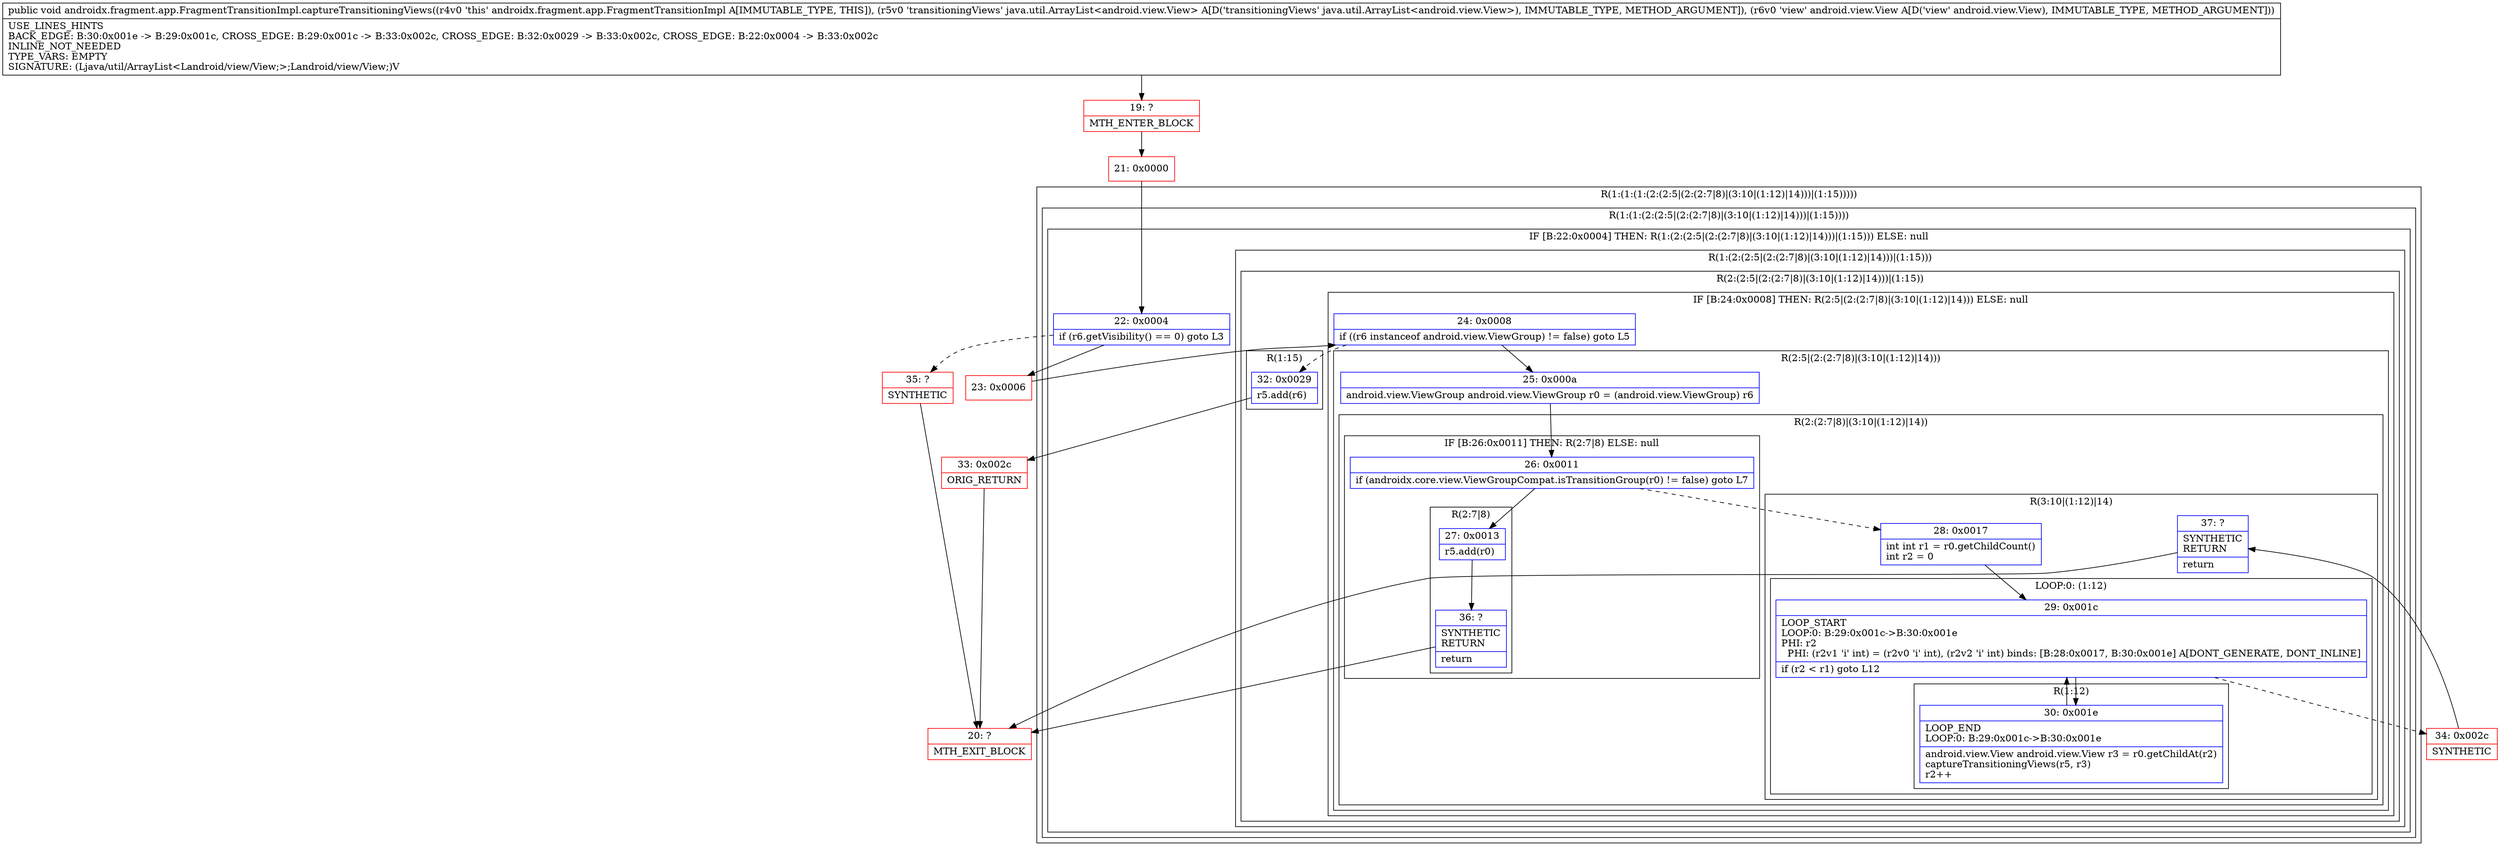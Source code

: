 digraph "CFG forandroidx.fragment.app.FragmentTransitionImpl.captureTransitioningViews(Ljava\/util\/ArrayList;Landroid\/view\/View;)V" {
subgraph cluster_Region_494500961 {
label = "R(1:(1:(1:(2:(2:5|(2:(2:7|8)|(3:10|(1:12)|14)))|(1:15)))))";
node [shape=record,color=blue];
subgraph cluster_Region_1862428387 {
label = "R(1:(1:(2:(2:5|(2:(2:7|8)|(3:10|(1:12)|14)))|(1:15))))";
node [shape=record,color=blue];
subgraph cluster_IfRegion_1675839610 {
label = "IF [B:22:0x0004] THEN: R(1:(2:(2:5|(2:(2:7|8)|(3:10|(1:12)|14)))|(1:15))) ELSE: null";
node [shape=record,color=blue];
Node_22 [shape=record,label="{22\:\ 0x0004|if (r6.getVisibility() == 0) goto L3\l}"];
subgraph cluster_Region_515371162 {
label = "R(1:(2:(2:5|(2:(2:7|8)|(3:10|(1:12)|14)))|(1:15)))";
node [shape=record,color=blue];
subgraph cluster_Region_1216023897 {
label = "R(2:(2:5|(2:(2:7|8)|(3:10|(1:12)|14)))|(1:15))";
node [shape=record,color=blue];
subgraph cluster_IfRegion_884105163 {
label = "IF [B:24:0x0008] THEN: R(2:5|(2:(2:7|8)|(3:10|(1:12)|14))) ELSE: null";
node [shape=record,color=blue];
Node_24 [shape=record,label="{24\:\ 0x0008|if ((r6 instanceof android.view.ViewGroup) != false) goto L5\l}"];
subgraph cluster_Region_2090955376 {
label = "R(2:5|(2:(2:7|8)|(3:10|(1:12)|14)))";
node [shape=record,color=blue];
Node_25 [shape=record,label="{25\:\ 0x000a|android.view.ViewGroup android.view.ViewGroup r0 = (android.view.ViewGroup) r6\l}"];
subgraph cluster_Region_1298883007 {
label = "R(2:(2:7|8)|(3:10|(1:12)|14))";
node [shape=record,color=blue];
subgraph cluster_IfRegion_2058910122 {
label = "IF [B:26:0x0011] THEN: R(2:7|8) ELSE: null";
node [shape=record,color=blue];
Node_26 [shape=record,label="{26\:\ 0x0011|if (androidx.core.view.ViewGroupCompat.isTransitionGroup(r0) != false) goto L7\l}"];
subgraph cluster_Region_1063790717 {
label = "R(2:7|8)";
node [shape=record,color=blue];
Node_27 [shape=record,label="{27\:\ 0x0013|r5.add(r0)\l}"];
Node_36 [shape=record,label="{36\:\ ?|SYNTHETIC\lRETURN\l|return\l}"];
}
}
subgraph cluster_Region_992789617 {
label = "R(3:10|(1:12)|14)";
node [shape=record,color=blue];
Node_28 [shape=record,label="{28\:\ 0x0017|int int r1 = r0.getChildCount()\lint r2 = 0\l}"];
subgraph cluster_LoopRegion_1973769880 {
label = "LOOP:0: (1:12)";
node [shape=record,color=blue];
Node_29 [shape=record,label="{29\:\ 0x001c|LOOP_START\lLOOP:0: B:29:0x001c\-\>B:30:0x001e\lPHI: r2 \l  PHI: (r2v1 'i' int) = (r2v0 'i' int), (r2v2 'i' int) binds: [B:28:0x0017, B:30:0x001e] A[DONT_GENERATE, DONT_INLINE]\l|if (r2 \< r1) goto L12\l}"];
subgraph cluster_Region_1281954710 {
label = "R(1:12)";
node [shape=record,color=blue];
Node_30 [shape=record,label="{30\:\ 0x001e|LOOP_END\lLOOP:0: B:29:0x001c\-\>B:30:0x001e\l|android.view.View android.view.View r3 = r0.getChildAt(r2)\lcaptureTransitioningViews(r5, r3)\lr2++\l}"];
}
}
Node_37 [shape=record,label="{37\:\ ?|SYNTHETIC\lRETURN\l|return\l}"];
}
}
}
}
subgraph cluster_Region_1819900840 {
label = "R(1:15)";
node [shape=record,color=blue];
Node_32 [shape=record,label="{32\:\ 0x0029|r5.add(r6)\l}"];
}
}
}
}
}
}
Node_19 [shape=record,color=red,label="{19\:\ ?|MTH_ENTER_BLOCK\l}"];
Node_21 [shape=record,color=red,label="{21\:\ 0x0000}"];
Node_23 [shape=record,color=red,label="{23\:\ 0x0006}"];
Node_20 [shape=record,color=red,label="{20\:\ ?|MTH_EXIT_BLOCK\l}"];
Node_34 [shape=record,color=red,label="{34\:\ 0x002c|SYNTHETIC\l}"];
Node_33 [shape=record,color=red,label="{33\:\ 0x002c|ORIG_RETURN\l}"];
Node_35 [shape=record,color=red,label="{35\:\ ?|SYNTHETIC\l}"];
MethodNode[shape=record,label="{public void androidx.fragment.app.FragmentTransitionImpl.captureTransitioningViews((r4v0 'this' androidx.fragment.app.FragmentTransitionImpl A[IMMUTABLE_TYPE, THIS]), (r5v0 'transitioningViews' java.util.ArrayList\<android.view.View\> A[D('transitioningViews' java.util.ArrayList\<android.view.View\>), IMMUTABLE_TYPE, METHOD_ARGUMENT]), (r6v0 'view' android.view.View A[D('view' android.view.View), IMMUTABLE_TYPE, METHOD_ARGUMENT]))  | USE_LINES_HINTS\lBACK_EDGE: B:30:0x001e \-\> B:29:0x001c, CROSS_EDGE: B:29:0x001c \-\> B:33:0x002c, CROSS_EDGE: B:32:0x0029 \-\> B:33:0x002c, CROSS_EDGE: B:22:0x0004 \-\> B:33:0x002c\lINLINE_NOT_NEEDED\lTYPE_VARS: EMPTY\lSIGNATURE: (Ljava\/util\/ArrayList\<Landroid\/view\/View;\>;Landroid\/view\/View;)V\l}"];
MethodNode -> Node_19;Node_22 -> Node_23;
Node_22 -> Node_35[style=dashed];
Node_24 -> Node_25;
Node_24 -> Node_32[style=dashed];
Node_25 -> Node_26;
Node_26 -> Node_27;
Node_26 -> Node_28[style=dashed];
Node_27 -> Node_36;
Node_36 -> Node_20;
Node_28 -> Node_29;
Node_29 -> Node_30;
Node_29 -> Node_34[style=dashed];
Node_30 -> Node_29;
Node_37 -> Node_20;
Node_32 -> Node_33;
Node_19 -> Node_21;
Node_21 -> Node_22;
Node_23 -> Node_24;
Node_34 -> Node_37;
Node_33 -> Node_20;
Node_35 -> Node_20;
}

